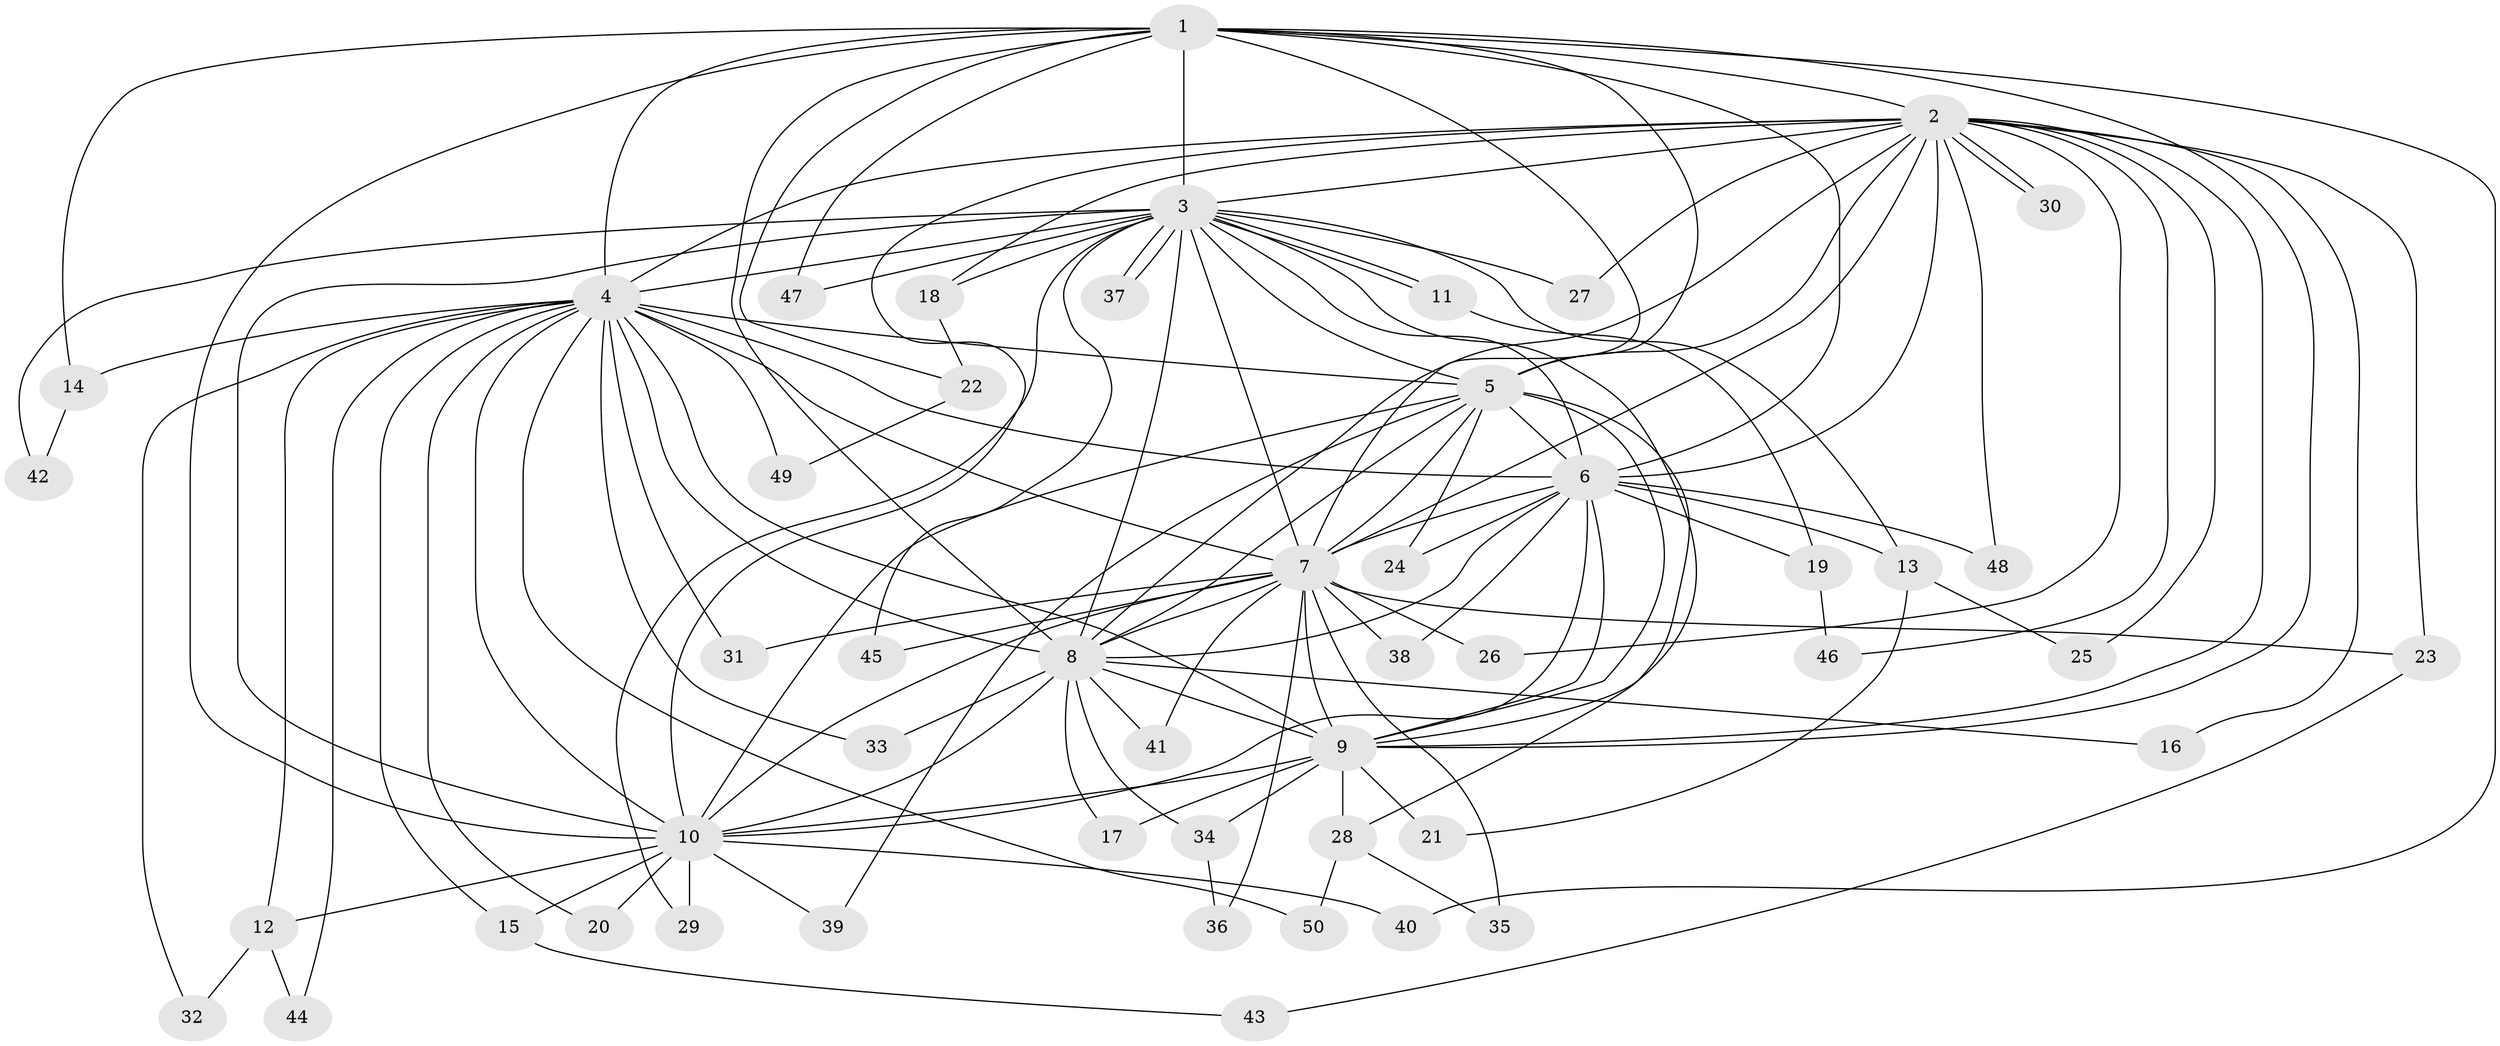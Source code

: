 // Generated by graph-tools (version 1.1) at 2025/11/02/27/25 16:11:05]
// undirected, 50 vertices, 125 edges
graph export_dot {
graph [start="1"]
  node [color=gray90,style=filled];
  1;
  2;
  3;
  4;
  5;
  6;
  7;
  8;
  9;
  10;
  11;
  12;
  13;
  14;
  15;
  16;
  17;
  18;
  19;
  20;
  21;
  22;
  23;
  24;
  25;
  26;
  27;
  28;
  29;
  30;
  31;
  32;
  33;
  34;
  35;
  36;
  37;
  38;
  39;
  40;
  41;
  42;
  43;
  44;
  45;
  46;
  47;
  48;
  49;
  50;
  1 -- 2;
  1 -- 3;
  1 -- 4;
  1 -- 5;
  1 -- 6;
  1 -- 7;
  1 -- 8;
  1 -- 9;
  1 -- 10;
  1 -- 14;
  1 -- 22;
  1 -- 40;
  1 -- 47;
  2 -- 3;
  2 -- 4;
  2 -- 5;
  2 -- 6;
  2 -- 7;
  2 -- 8;
  2 -- 9;
  2 -- 10;
  2 -- 16;
  2 -- 18;
  2 -- 23;
  2 -- 25;
  2 -- 26;
  2 -- 27;
  2 -- 30;
  2 -- 30;
  2 -- 46;
  2 -- 48;
  3 -- 4;
  3 -- 5;
  3 -- 6;
  3 -- 7;
  3 -- 8;
  3 -- 9;
  3 -- 10;
  3 -- 11;
  3 -- 11;
  3 -- 13;
  3 -- 18;
  3 -- 27;
  3 -- 29;
  3 -- 37;
  3 -- 37;
  3 -- 42;
  3 -- 45;
  3 -- 47;
  4 -- 5;
  4 -- 6;
  4 -- 7;
  4 -- 8;
  4 -- 9;
  4 -- 10;
  4 -- 12;
  4 -- 14;
  4 -- 15;
  4 -- 20;
  4 -- 31;
  4 -- 32;
  4 -- 33;
  4 -- 44;
  4 -- 49;
  4 -- 50;
  5 -- 6;
  5 -- 7;
  5 -- 8;
  5 -- 9;
  5 -- 10;
  5 -- 24;
  5 -- 28;
  5 -- 39;
  6 -- 7;
  6 -- 8;
  6 -- 9;
  6 -- 10;
  6 -- 13;
  6 -- 19;
  6 -- 24;
  6 -- 38;
  6 -- 48;
  7 -- 8;
  7 -- 9;
  7 -- 10;
  7 -- 23;
  7 -- 26;
  7 -- 31;
  7 -- 35;
  7 -- 36;
  7 -- 38;
  7 -- 41;
  7 -- 45;
  8 -- 9;
  8 -- 10;
  8 -- 16;
  8 -- 17;
  8 -- 33;
  8 -- 34;
  8 -- 41;
  9 -- 10;
  9 -- 17;
  9 -- 21;
  9 -- 28;
  9 -- 34;
  10 -- 12;
  10 -- 15;
  10 -- 20;
  10 -- 29;
  10 -- 39;
  10 -- 40;
  11 -- 19;
  12 -- 32;
  12 -- 44;
  13 -- 21;
  13 -- 25;
  14 -- 42;
  15 -- 43;
  18 -- 22;
  19 -- 46;
  22 -- 49;
  23 -- 43;
  28 -- 35;
  28 -- 50;
  34 -- 36;
}
